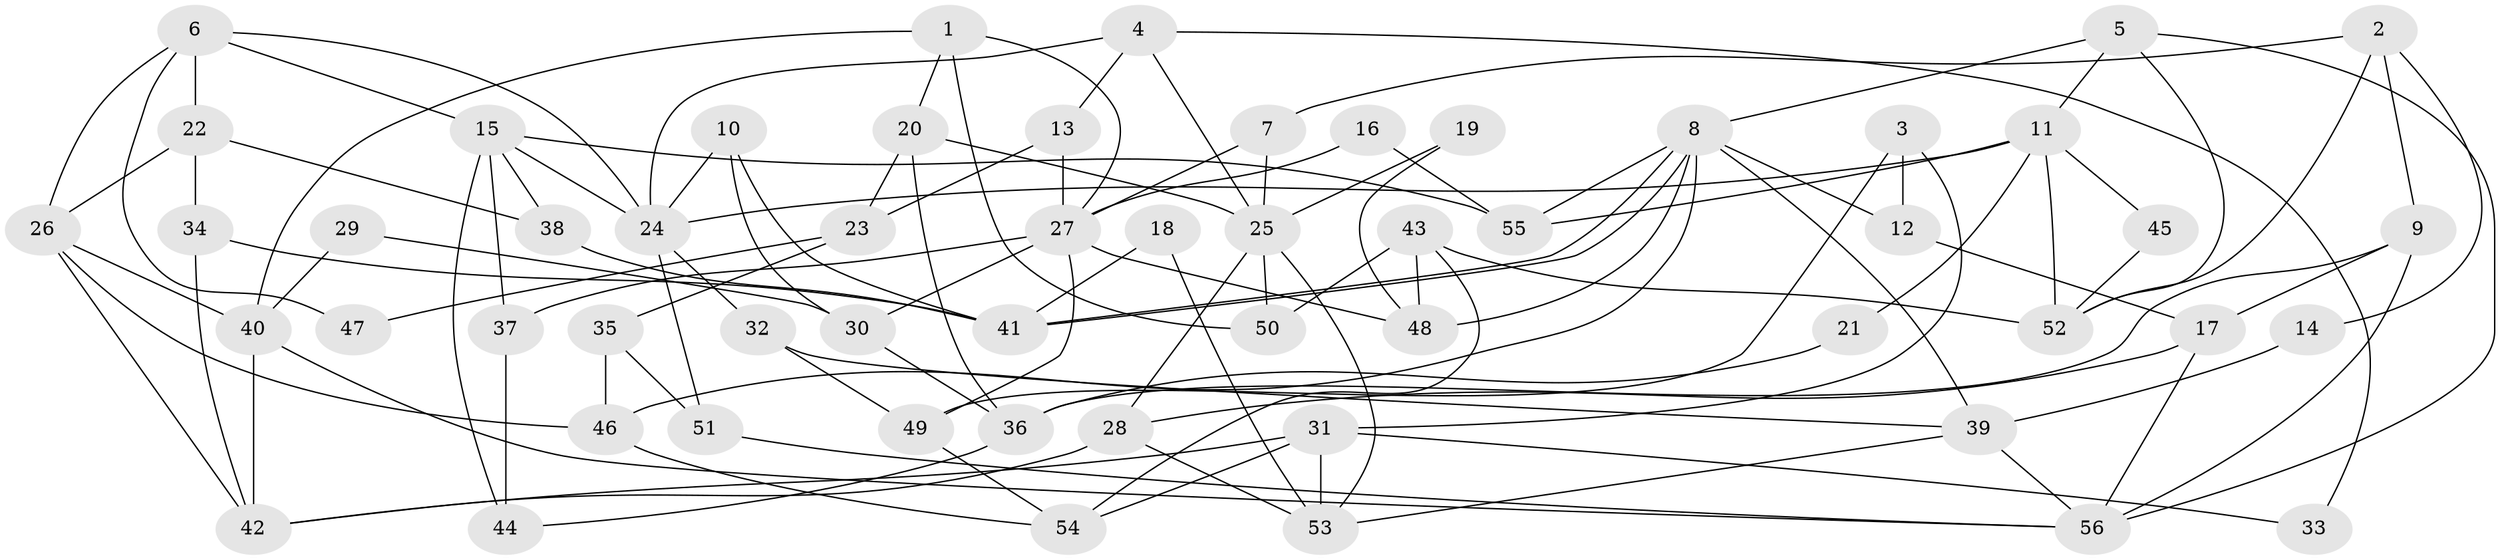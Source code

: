 // Generated by graph-tools (version 1.1) at 2025/11/02/27/25 16:11:23]
// undirected, 56 vertices, 112 edges
graph export_dot {
graph [start="1"]
  node [color=gray90,style=filled];
  1;
  2;
  3;
  4;
  5;
  6;
  7;
  8;
  9;
  10;
  11;
  12;
  13;
  14;
  15;
  16;
  17;
  18;
  19;
  20;
  21;
  22;
  23;
  24;
  25;
  26;
  27;
  28;
  29;
  30;
  31;
  32;
  33;
  34;
  35;
  36;
  37;
  38;
  39;
  40;
  41;
  42;
  43;
  44;
  45;
  46;
  47;
  48;
  49;
  50;
  51;
  52;
  53;
  54;
  55;
  56;
  1 -- 50;
  1 -- 40;
  1 -- 20;
  1 -- 27;
  2 -- 7;
  2 -- 9;
  2 -- 14;
  2 -- 52;
  3 -- 12;
  3 -- 31;
  3 -- 49;
  4 -- 24;
  4 -- 13;
  4 -- 25;
  4 -- 33;
  5 -- 52;
  5 -- 8;
  5 -- 11;
  5 -- 56;
  6 -- 26;
  6 -- 24;
  6 -- 15;
  6 -- 22;
  6 -- 47;
  7 -- 25;
  7 -- 27;
  8 -- 41;
  8 -- 41;
  8 -- 55;
  8 -- 12;
  8 -- 39;
  8 -- 46;
  8 -- 48;
  9 -- 17;
  9 -- 36;
  9 -- 56;
  10 -- 41;
  10 -- 24;
  10 -- 30;
  11 -- 52;
  11 -- 21;
  11 -- 24;
  11 -- 45;
  11 -- 55;
  12 -- 17;
  13 -- 23;
  13 -- 27;
  14 -- 39;
  15 -- 24;
  15 -- 37;
  15 -- 38;
  15 -- 44;
  15 -- 55;
  16 -- 55;
  16 -- 27;
  17 -- 28;
  17 -- 56;
  18 -- 53;
  18 -- 41;
  19 -- 48;
  19 -- 25;
  20 -- 25;
  20 -- 23;
  20 -- 36;
  21 -- 36;
  22 -- 34;
  22 -- 26;
  22 -- 38;
  23 -- 35;
  23 -- 47;
  24 -- 32;
  24 -- 51;
  25 -- 28;
  25 -- 50;
  25 -- 53;
  26 -- 42;
  26 -- 40;
  26 -- 46;
  27 -- 30;
  27 -- 37;
  27 -- 48;
  27 -- 49;
  28 -- 53;
  28 -- 42;
  29 -- 40;
  29 -- 30;
  30 -- 36;
  31 -- 53;
  31 -- 54;
  31 -- 33;
  31 -- 42;
  32 -- 49;
  32 -- 39;
  34 -- 41;
  34 -- 42;
  35 -- 46;
  35 -- 51;
  36 -- 44;
  37 -- 44;
  38 -- 41;
  39 -- 56;
  39 -- 53;
  40 -- 56;
  40 -- 42;
  43 -- 54;
  43 -- 48;
  43 -- 50;
  43 -- 52;
  45 -- 52;
  46 -- 54;
  49 -- 54;
  51 -- 56;
}
